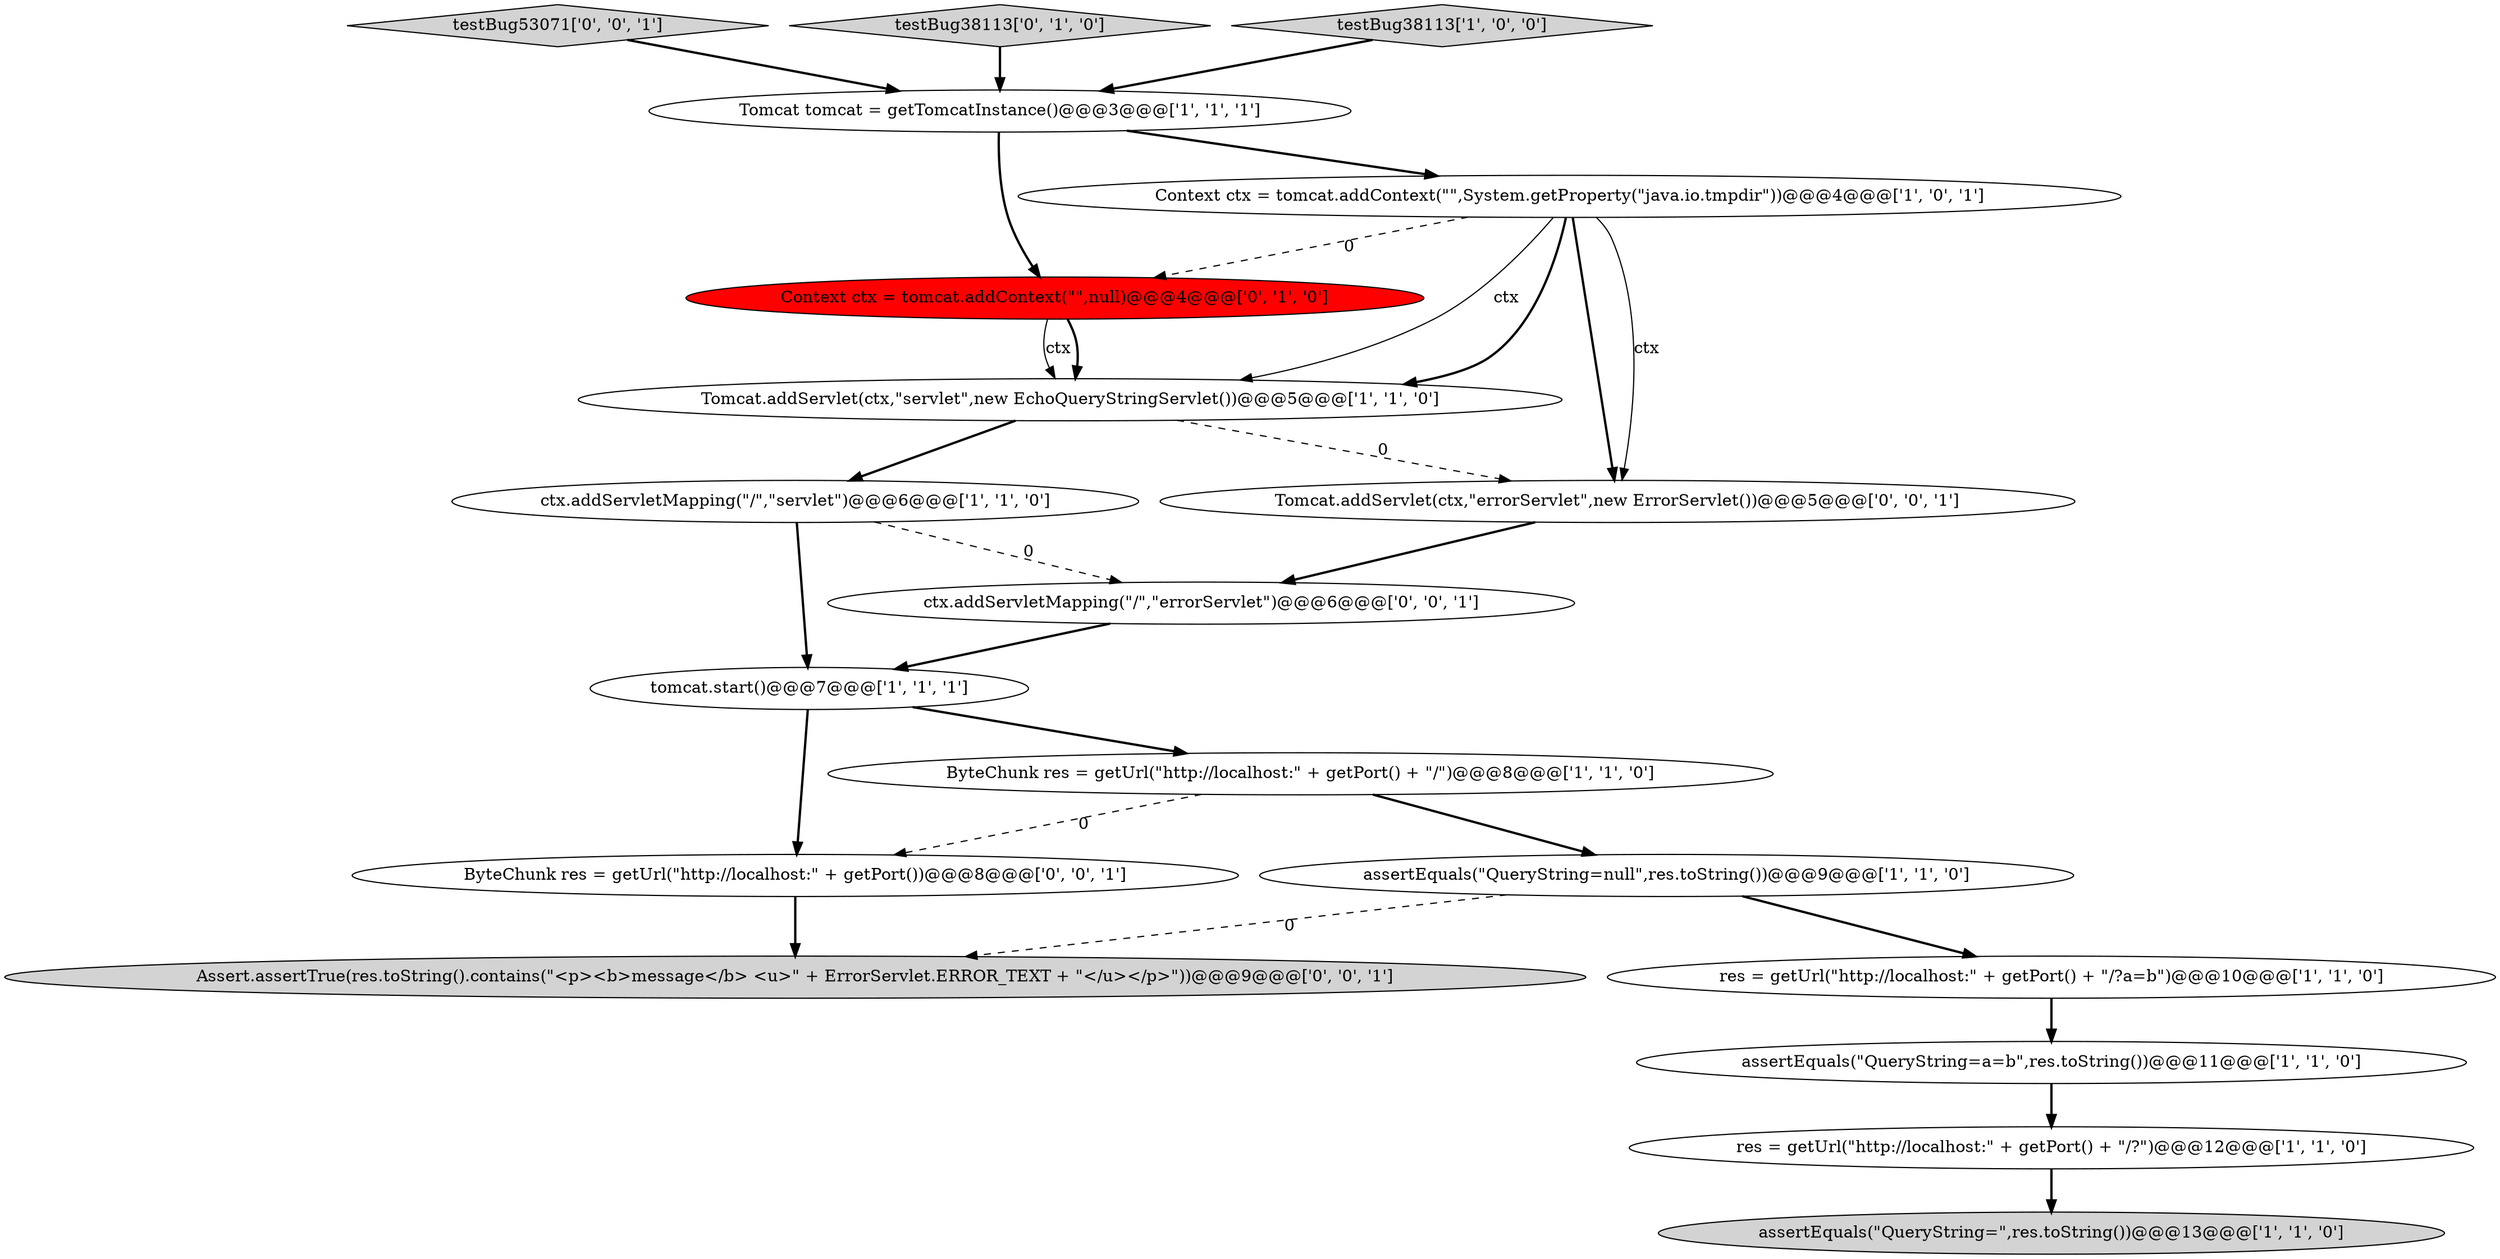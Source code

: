 digraph {
17 [style = filled, label = "ctx.addServletMapping(\"/\",\"errorServlet\")@@@6@@@['0', '0', '1']", fillcolor = white, shape = ellipse image = "AAA0AAABBB3BBB"];
14 [style = filled, label = "testBug53071['0', '0', '1']", fillcolor = lightgray, shape = diamond image = "AAA0AAABBB3BBB"];
8 [style = filled, label = "assertEquals(\"QueryString=null\",res.toString())@@@9@@@['1', '1', '0']", fillcolor = white, shape = ellipse image = "AAA0AAABBB1BBB"];
18 [style = filled, label = "ByteChunk res = getUrl(\"http://localhost:\" + getPort())@@@8@@@['0', '0', '1']", fillcolor = white, shape = ellipse image = "AAA0AAABBB3BBB"];
5 [style = filled, label = "res = getUrl(\"http://localhost:\" + getPort() + \"/?\")@@@12@@@['1', '1', '0']", fillcolor = white, shape = ellipse image = "AAA0AAABBB1BBB"];
3 [style = filled, label = "Tomcat tomcat = getTomcatInstance()@@@3@@@['1', '1', '1']", fillcolor = white, shape = ellipse image = "AAA0AAABBB1BBB"];
7 [style = filled, label = "tomcat.start()@@@7@@@['1', '1', '1']", fillcolor = white, shape = ellipse image = "AAA0AAABBB1BBB"];
13 [style = filled, label = "testBug38113['0', '1', '0']", fillcolor = lightgray, shape = diamond image = "AAA0AAABBB2BBB"];
6 [style = filled, label = "Tomcat.addServlet(ctx,\"servlet\",new EchoQueryStringServlet())@@@5@@@['1', '1', '0']", fillcolor = white, shape = ellipse image = "AAA0AAABBB1BBB"];
1 [style = filled, label = "ByteChunk res = getUrl(\"http://localhost:\" + getPort() + \"/\")@@@8@@@['1', '1', '0']", fillcolor = white, shape = ellipse image = "AAA0AAABBB1BBB"];
11 [style = filled, label = "ctx.addServletMapping(\"/\",\"servlet\")@@@6@@@['1', '1', '0']", fillcolor = white, shape = ellipse image = "AAA0AAABBB1BBB"];
4 [style = filled, label = "Context ctx = tomcat.addContext(\"\",System.getProperty(\"java.io.tmpdir\"))@@@4@@@['1', '0', '1']", fillcolor = white, shape = ellipse image = "AAA0AAABBB1BBB"];
9 [style = filled, label = "assertEquals(\"QueryString=\",res.toString())@@@13@@@['1', '1', '0']", fillcolor = lightgray, shape = ellipse image = "AAA0AAABBB1BBB"];
12 [style = filled, label = "Context ctx = tomcat.addContext(\"\",null)@@@4@@@['0', '1', '0']", fillcolor = red, shape = ellipse image = "AAA1AAABBB2BBB"];
15 [style = filled, label = "Tomcat.addServlet(ctx,\"errorServlet\",new ErrorServlet())@@@5@@@['0', '0', '1']", fillcolor = white, shape = ellipse image = "AAA0AAABBB3BBB"];
0 [style = filled, label = "assertEquals(\"QueryString=a=b\",res.toString())@@@11@@@['1', '1', '0']", fillcolor = white, shape = ellipse image = "AAA0AAABBB1BBB"];
2 [style = filled, label = "res = getUrl(\"http://localhost:\" + getPort() + \"/?a=b\")@@@10@@@['1', '1', '0']", fillcolor = white, shape = ellipse image = "AAA0AAABBB1BBB"];
10 [style = filled, label = "testBug38113['1', '0', '0']", fillcolor = lightgray, shape = diamond image = "AAA0AAABBB1BBB"];
16 [style = filled, label = "Assert.assertTrue(res.toString().contains(\"<p><b>message</b> <u>\" + ErrorServlet.ERROR_TEXT + \"</u></p>\"))@@@9@@@['0', '0', '1']", fillcolor = lightgray, shape = ellipse image = "AAA0AAABBB3BBB"];
14->3 [style = bold, label=""];
8->16 [style = dashed, label="0"];
7->1 [style = bold, label=""];
1->8 [style = bold, label=""];
5->9 [style = bold, label=""];
4->6 [style = bold, label=""];
4->15 [style = solid, label="ctx"];
4->15 [style = bold, label=""];
10->3 [style = bold, label=""];
1->18 [style = dashed, label="0"];
11->17 [style = dashed, label="0"];
3->12 [style = bold, label=""];
12->6 [style = bold, label=""];
3->4 [style = bold, label=""];
4->12 [style = dashed, label="0"];
17->7 [style = bold, label=""];
15->17 [style = bold, label=""];
2->0 [style = bold, label=""];
13->3 [style = bold, label=""];
8->2 [style = bold, label=""];
6->15 [style = dashed, label="0"];
6->11 [style = bold, label=""];
7->18 [style = bold, label=""];
12->6 [style = solid, label="ctx"];
4->6 [style = solid, label="ctx"];
11->7 [style = bold, label=""];
0->5 [style = bold, label=""];
18->16 [style = bold, label=""];
}
